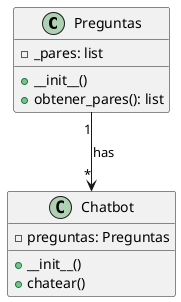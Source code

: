 @startuml Chatbot

class Preguntas {
    - _pares: list
    + __init__()
    + obtener_pares(): list
}

class Chatbot {
    - preguntas: Preguntas
    + __init__()
    + chatear()
}

Preguntas "1" --> "*" Chatbot : has

@enduml

